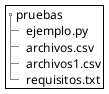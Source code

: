 @startuml
salt
{+
 {T
 + pruebas
 ++ ejemplo.py
 ++ archivos.csv
 ++ archivos1.csv
 ++ requisitos.txt
 }
}
@enduml